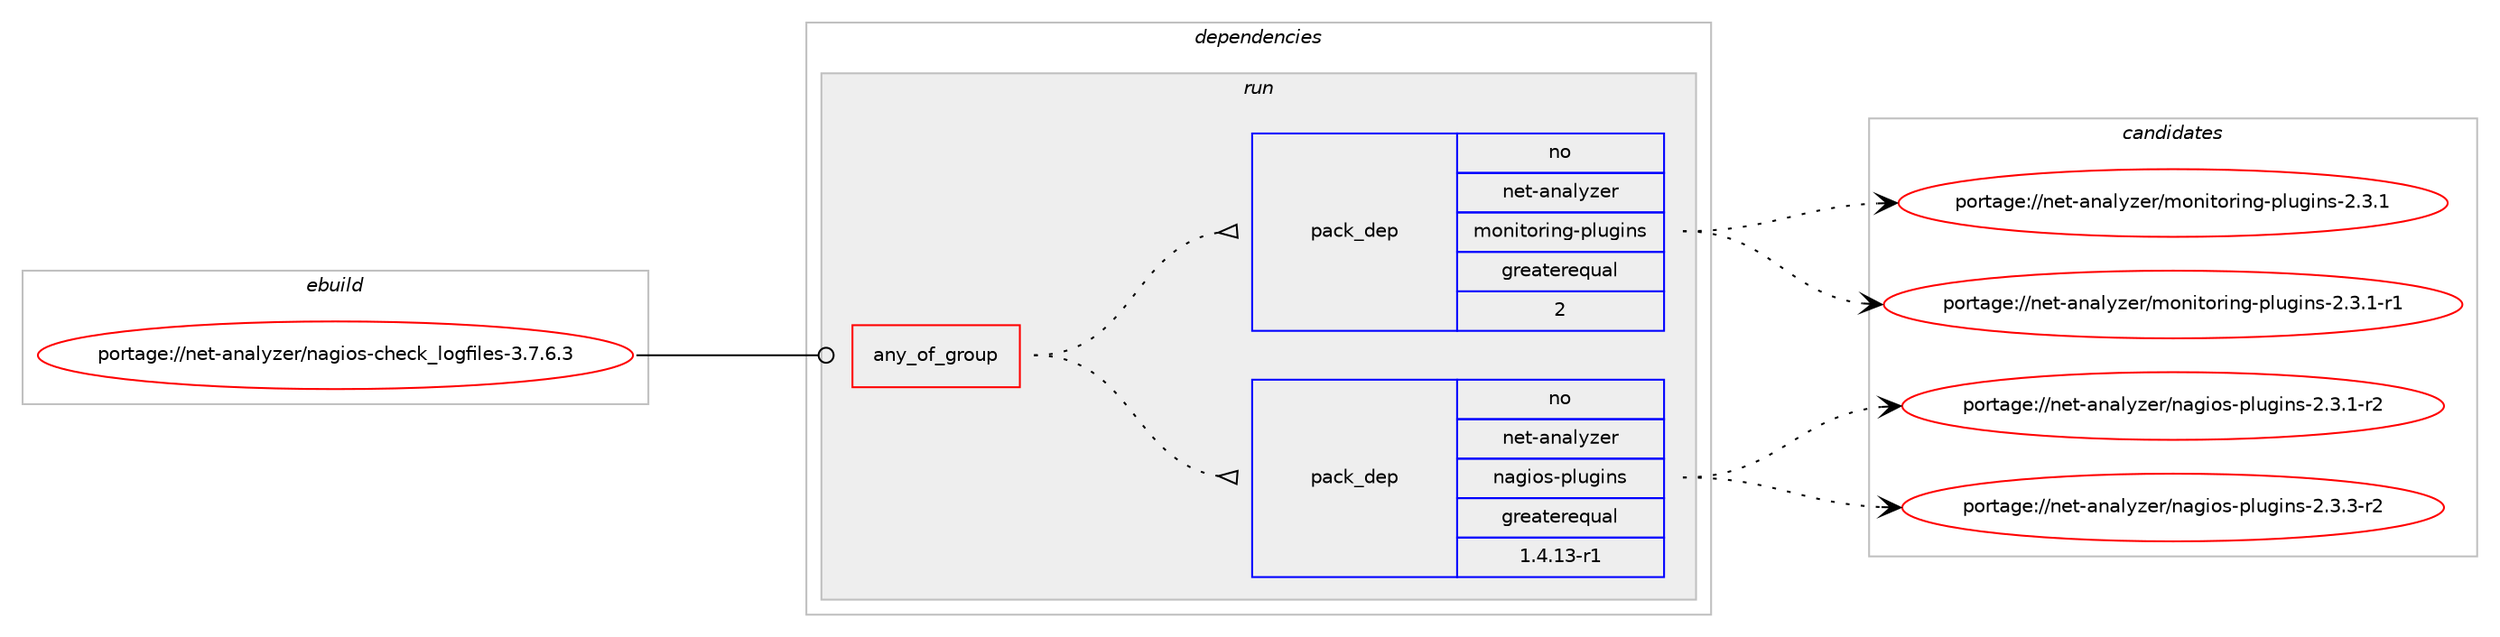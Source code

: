 digraph prolog {

# *************
# Graph options
# *************

newrank=true;
concentrate=true;
compound=true;
graph [rankdir=LR,fontname=Helvetica,fontsize=10,ranksep=1.5];#, ranksep=2.5, nodesep=0.2];
edge  [arrowhead=vee];
node  [fontname=Helvetica,fontsize=10];

# **********
# The ebuild
# **********

subgraph cluster_leftcol {
color=gray;
rank=same;
label=<<i>ebuild</i>>;
id [label="portage://net-analyzer/nagios-check_logfiles-3.7.6.3", color=red, width=4, href="../net-analyzer/nagios-check_logfiles-3.7.6.3.svg"];
}

# ****************
# The dependencies
# ****************

subgraph cluster_midcol {
color=gray;
label=<<i>dependencies</i>>;
subgraph cluster_compile {
fillcolor="#eeeeee";
style=filled;
label=<<i>compile</i>>;
}
subgraph cluster_compileandrun {
fillcolor="#eeeeee";
style=filled;
label=<<i>compile and run</i>>;
}
subgraph cluster_run {
fillcolor="#eeeeee";
style=filled;
label=<<i>run</i>>;
subgraph any2 {
dependency8 [label=<<TABLE BORDER="0" CELLBORDER="1" CELLSPACING="0" CELLPADDING="4"><TR><TD CELLPADDING="10">any_of_group</TD></TR></TABLE>>, shape=none, color=red];subgraph pack2 {
dependency9 [label=<<TABLE BORDER="0" CELLBORDER="1" CELLSPACING="0" CELLPADDING="4" WIDTH="220"><TR><TD ROWSPAN="6" CELLPADDING="30">pack_dep</TD></TR><TR><TD WIDTH="110">no</TD></TR><TR><TD>net-analyzer</TD></TR><TR><TD>nagios-plugins</TD></TR><TR><TD>greaterequal</TD></TR><TR><TD>1.4.13-r1</TD></TR></TABLE>>, shape=none, color=blue];
}
dependency8:e -> dependency9:w [weight=20,style="dotted",arrowhead="oinv"];
subgraph pack3 {
dependency10 [label=<<TABLE BORDER="0" CELLBORDER="1" CELLSPACING="0" CELLPADDING="4" WIDTH="220"><TR><TD ROWSPAN="6" CELLPADDING="30">pack_dep</TD></TR><TR><TD WIDTH="110">no</TD></TR><TR><TD>net-analyzer</TD></TR><TR><TD>monitoring-plugins</TD></TR><TR><TD>greaterequal</TD></TR><TR><TD>2</TD></TR></TABLE>>, shape=none, color=blue];
}
dependency8:e -> dependency10:w [weight=20,style="dotted",arrowhead="oinv"];
}
id:e -> dependency8:w [weight=20,style="solid",arrowhead="odot"];
}
}

# **************
# The candidates
# **************

subgraph cluster_choices {
rank=same;
color=gray;
label=<<i>candidates</i>>;

subgraph choice2 {
color=black;
nodesep=1;
choice1101011164597110971081211221011144711097103105111115451121081171031051101154550465146494511450 [label="portage://net-analyzer/nagios-plugins-2.3.1-r2", color=red, width=4,href="../net-analyzer/nagios-plugins-2.3.1-r2.svg"];
choice1101011164597110971081211221011144711097103105111115451121081171031051101154550465146514511450 [label="portage://net-analyzer/nagios-plugins-2.3.3-r2", color=red, width=4,href="../net-analyzer/nagios-plugins-2.3.3-r2.svg"];
dependency9:e -> choice1101011164597110971081211221011144711097103105111115451121081171031051101154550465146494511450:w [style=dotted,weight="100"];
dependency9:e -> choice1101011164597110971081211221011144711097103105111115451121081171031051101154550465146514511450:w [style=dotted,weight="100"];
}
subgraph choice3 {
color=black;
nodesep=1;
choice1101011164597110971081211221011144710911111010511611111410511010345112108117103105110115455046514649 [label="portage://net-analyzer/monitoring-plugins-2.3.1", color=red, width=4,href="../net-analyzer/monitoring-plugins-2.3.1.svg"];
choice11010111645971109710812112210111447109111110105116111114105110103451121081171031051101154550465146494511449 [label="portage://net-analyzer/monitoring-plugins-2.3.1-r1", color=red, width=4,href="../net-analyzer/monitoring-plugins-2.3.1-r1.svg"];
dependency10:e -> choice1101011164597110971081211221011144710911111010511611111410511010345112108117103105110115455046514649:w [style=dotted,weight="100"];
dependency10:e -> choice11010111645971109710812112210111447109111110105116111114105110103451121081171031051101154550465146494511449:w [style=dotted,weight="100"];
}
}

}
